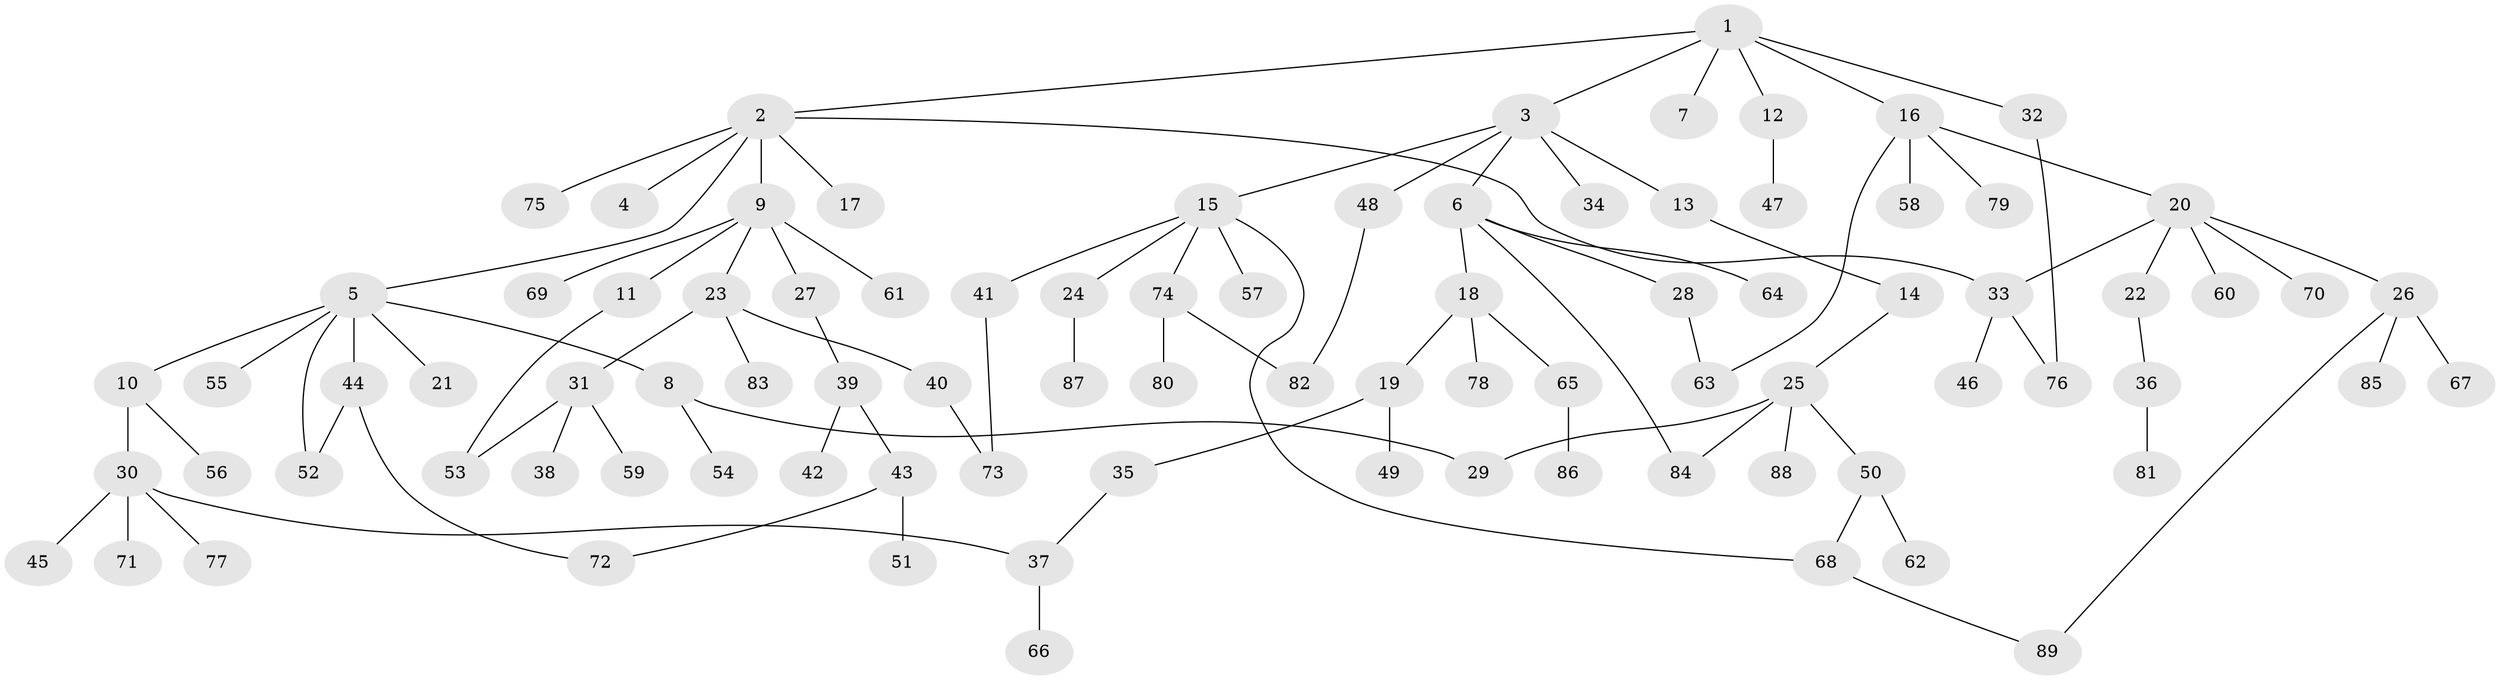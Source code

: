// Generated by graph-tools (version 1.1) at 2025/42/03/09/25 04:42:29]
// undirected, 89 vertices, 101 edges
graph export_dot {
graph [start="1"]
  node [color=gray90,style=filled];
  1;
  2;
  3;
  4;
  5;
  6;
  7;
  8;
  9;
  10;
  11;
  12;
  13;
  14;
  15;
  16;
  17;
  18;
  19;
  20;
  21;
  22;
  23;
  24;
  25;
  26;
  27;
  28;
  29;
  30;
  31;
  32;
  33;
  34;
  35;
  36;
  37;
  38;
  39;
  40;
  41;
  42;
  43;
  44;
  45;
  46;
  47;
  48;
  49;
  50;
  51;
  52;
  53;
  54;
  55;
  56;
  57;
  58;
  59;
  60;
  61;
  62;
  63;
  64;
  65;
  66;
  67;
  68;
  69;
  70;
  71;
  72;
  73;
  74;
  75;
  76;
  77;
  78;
  79;
  80;
  81;
  82;
  83;
  84;
  85;
  86;
  87;
  88;
  89;
  1 -- 2;
  1 -- 3;
  1 -- 7;
  1 -- 12;
  1 -- 16;
  1 -- 32;
  2 -- 4;
  2 -- 5;
  2 -- 9;
  2 -- 17;
  2 -- 75;
  2 -- 33;
  3 -- 6;
  3 -- 13;
  3 -- 15;
  3 -- 34;
  3 -- 48;
  5 -- 8;
  5 -- 10;
  5 -- 21;
  5 -- 44;
  5 -- 55;
  5 -- 52;
  6 -- 18;
  6 -- 28;
  6 -- 64;
  6 -- 84;
  8 -- 54;
  8 -- 29;
  9 -- 11;
  9 -- 23;
  9 -- 27;
  9 -- 61;
  9 -- 69;
  10 -- 30;
  10 -- 56;
  11 -- 53;
  12 -- 47;
  13 -- 14;
  14 -- 25;
  15 -- 24;
  15 -- 41;
  15 -- 57;
  15 -- 68;
  15 -- 74;
  16 -- 20;
  16 -- 58;
  16 -- 63;
  16 -- 79;
  18 -- 19;
  18 -- 65;
  18 -- 78;
  19 -- 35;
  19 -- 49;
  20 -- 22;
  20 -- 26;
  20 -- 33;
  20 -- 60;
  20 -- 70;
  22 -- 36;
  23 -- 31;
  23 -- 40;
  23 -- 83;
  24 -- 87;
  25 -- 29;
  25 -- 50;
  25 -- 84;
  25 -- 88;
  26 -- 67;
  26 -- 85;
  26 -- 89;
  27 -- 39;
  28 -- 63;
  30 -- 45;
  30 -- 71;
  30 -- 77;
  30 -- 37;
  31 -- 38;
  31 -- 59;
  31 -- 53;
  32 -- 76;
  33 -- 46;
  33 -- 76;
  35 -- 37;
  36 -- 81;
  37 -- 66;
  39 -- 42;
  39 -- 43;
  40 -- 73;
  41 -- 73;
  43 -- 51;
  43 -- 72;
  44 -- 52;
  44 -- 72;
  48 -- 82;
  50 -- 62;
  50 -- 68;
  65 -- 86;
  68 -- 89;
  74 -- 80;
  74 -- 82;
}
